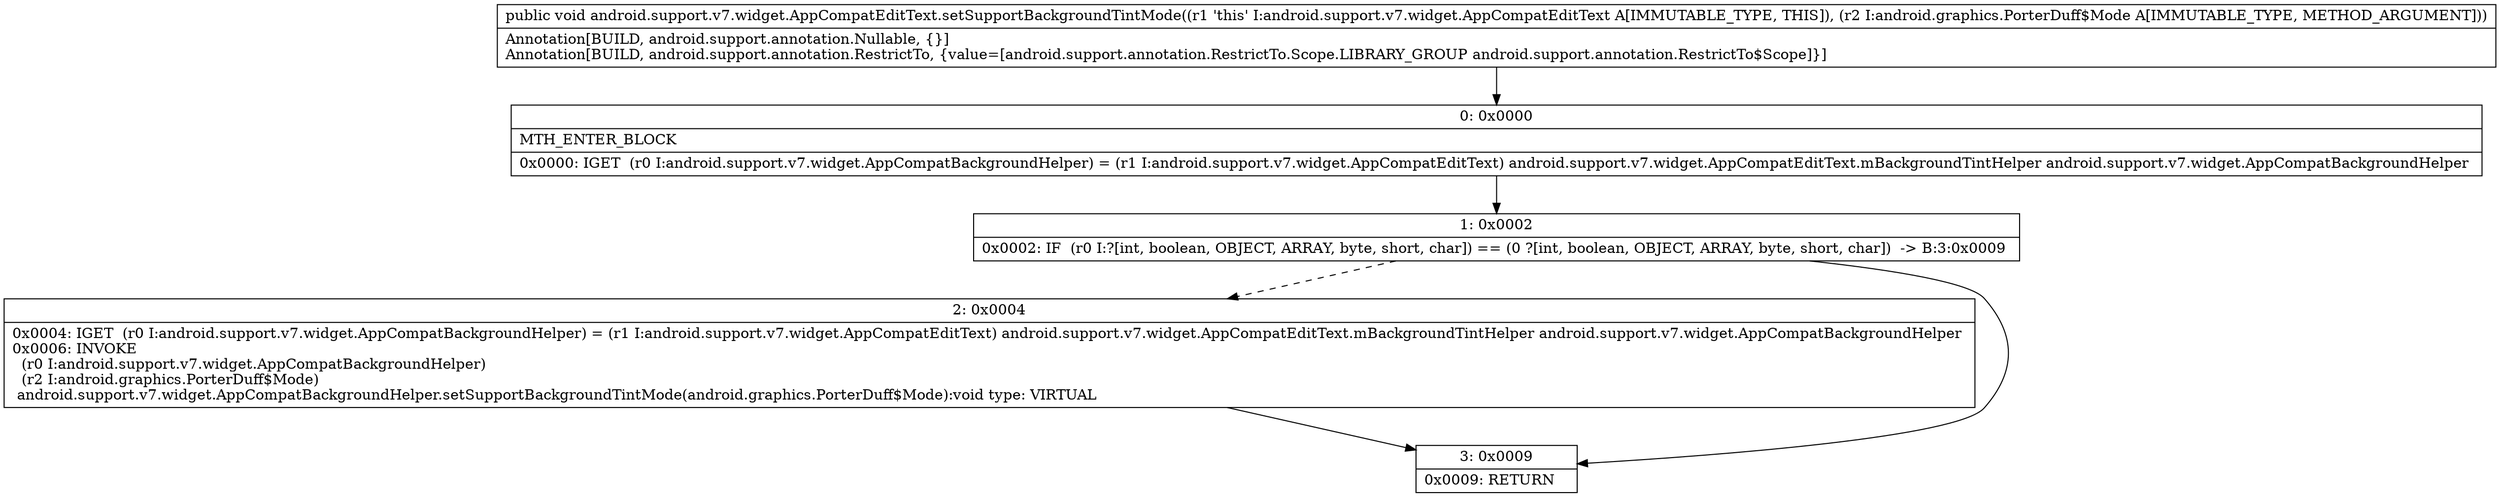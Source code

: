 digraph "CFG forandroid.support.v7.widget.AppCompatEditText.setSupportBackgroundTintMode(Landroid\/graphics\/PorterDuff$Mode;)V" {
Node_0 [shape=record,label="{0\:\ 0x0000|MTH_ENTER_BLOCK\l|0x0000: IGET  (r0 I:android.support.v7.widget.AppCompatBackgroundHelper) = (r1 I:android.support.v7.widget.AppCompatEditText) android.support.v7.widget.AppCompatEditText.mBackgroundTintHelper android.support.v7.widget.AppCompatBackgroundHelper \l}"];
Node_1 [shape=record,label="{1\:\ 0x0002|0x0002: IF  (r0 I:?[int, boolean, OBJECT, ARRAY, byte, short, char]) == (0 ?[int, boolean, OBJECT, ARRAY, byte, short, char])  \-\> B:3:0x0009 \l}"];
Node_2 [shape=record,label="{2\:\ 0x0004|0x0004: IGET  (r0 I:android.support.v7.widget.AppCompatBackgroundHelper) = (r1 I:android.support.v7.widget.AppCompatEditText) android.support.v7.widget.AppCompatEditText.mBackgroundTintHelper android.support.v7.widget.AppCompatBackgroundHelper \l0x0006: INVOKE  \l  (r0 I:android.support.v7.widget.AppCompatBackgroundHelper)\l  (r2 I:android.graphics.PorterDuff$Mode)\l android.support.v7.widget.AppCompatBackgroundHelper.setSupportBackgroundTintMode(android.graphics.PorterDuff$Mode):void type: VIRTUAL \l}"];
Node_3 [shape=record,label="{3\:\ 0x0009|0x0009: RETURN   \l}"];
MethodNode[shape=record,label="{public void android.support.v7.widget.AppCompatEditText.setSupportBackgroundTintMode((r1 'this' I:android.support.v7.widget.AppCompatEditText A[IMMUTABLE_TYPE, THIS]), (r2 I:android.graphics.PorterDuff$Mode A[IMMUTABLE_TYPE, METHOD_ARGUMENT]))  | Annotation[BUILD, android.support.annotation.Nullable, \{\}]\lAnnotation[BUILD, android.support.annotation.RestrictTo, \{value=[android.support.annotation.RestrictTo.Scope.LIBRARY_GROUP android.support.annotation.RestrictTo$Scope]\}]\l}"];
MethodNode -> Node_0;
Node_0 -> Node_1;
Node_1 -> Node_2[style=dashed];
Node_1 -> Node_3;
Node_2 -> Node_3;
}

